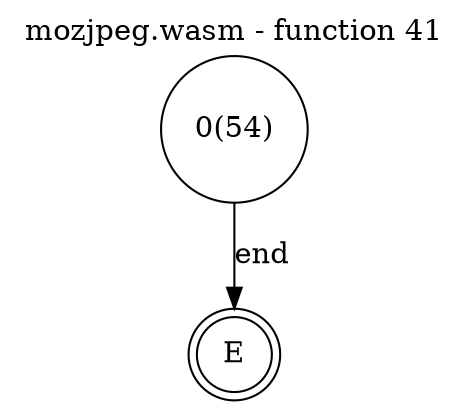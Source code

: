 digraph finite_state_machine {
    label = "mozjpeg.wasm - function 41"
    labelloc =  t
    labelfontsize = 16
    labelfontcolor = black
    labelfontname = "Helvetica"
    node [shape = doublecircle]; E ;
node [shape=circle, fontcolor=black, style="", label="0(54)"]0
node [shape=circle, fontcolor=black, style="", label="E"]E
    0 -> E[label="end"];
}
